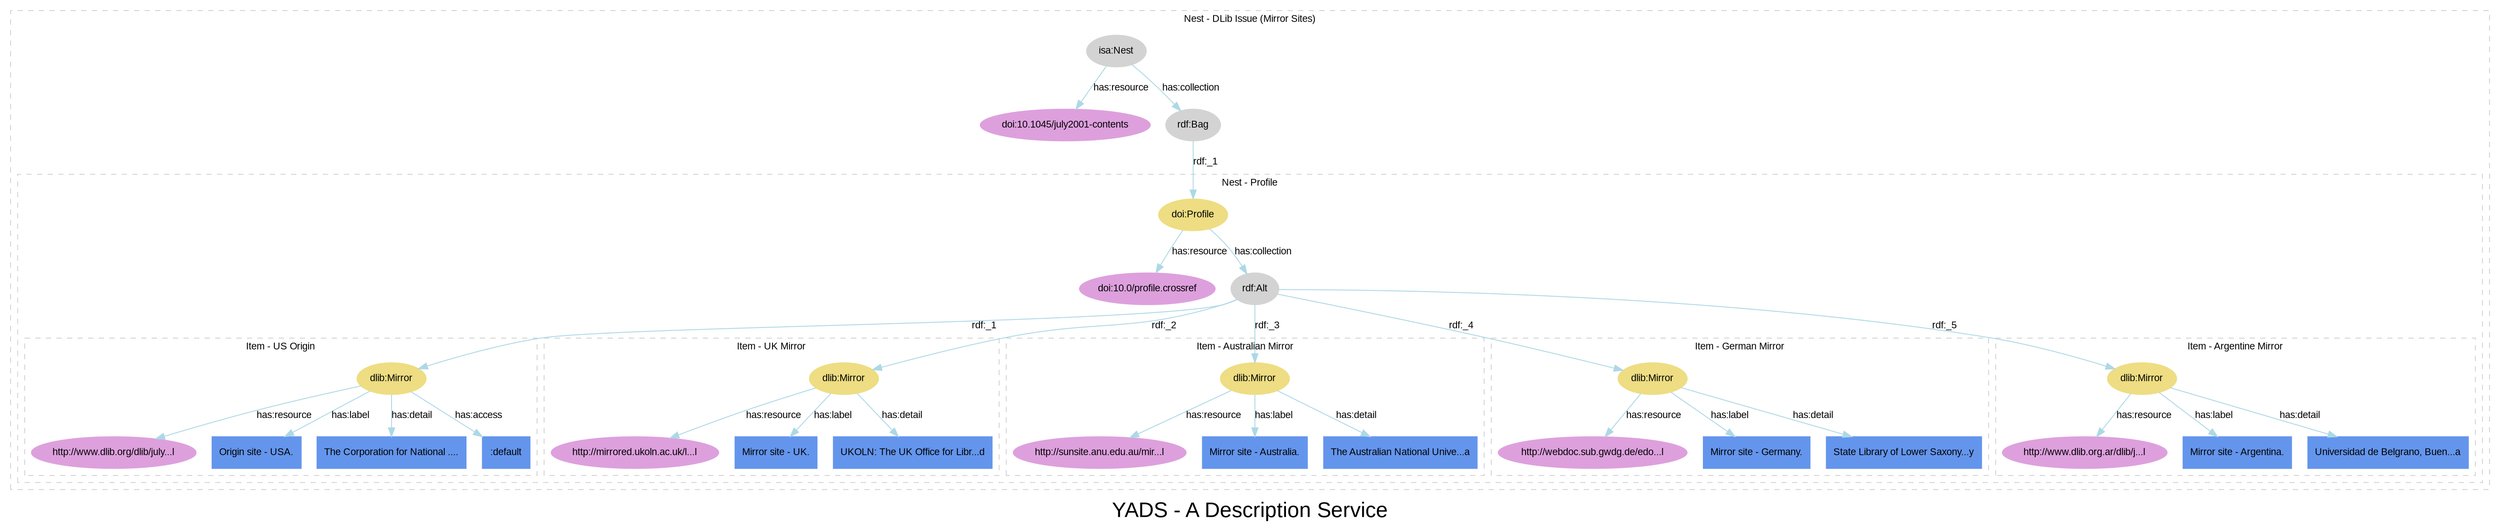 
digraph yads { 



graph [

  fontname=arial, fontsize=24

  label="YADS - A Description Service"

];

node [

  fontname=arial, fontsize=11, fontcolor=black,

  style=filled, color=cornflowerblue,

];

edge [

  fontname=arial, fontsize=11, fontcolor=black,

  style=filled, color=lightblue,

];

rankdir=TB;



subgraph cluster_1 {



  style=dashed; color=lightgrey;

  fontname=arial; fontsize=11;

  fontcolor="black"; label="Nest - DLib Issue (Mirror Sites)";



  ":_1" [label="isa:Nest", color=lightgrey, URL="http://www2.elsevier.co.uk/~tony/1014/yads-schema-2002-04-03#Nest"];

  ":_1" -> "doi:10.1045/july2001-contents" [label="has:resource", URL="http://www2.elsevier.co.uk/~tony/1014/yads-schema-2002-04-03#resource"];

  ":_1" -> ":_2" [label="has:collection", URL="http://www2.elsevier.co.uk/~tony/1014/yads-schema-2002-04-03#collection"];

  ":_2" [label="rdf:Bag", color=lightgrey];

  "doi:10.1045/july2001-contents" [color=plum, URL="http://dx.doi.org/10.1045/july2001-contents"];

  ":_2" [label="rdf:Bag", color=lightgrey, URL="http://www.w3.org/1999/02/22-rdf-syntax-ns#Bag"];

  ":_2" -> ":_3" [label="rdf:_1", URL="http://www.w3.org/1999/02/22-rdf-syntax-ns#_1"];

":_3" [label="isa:Nest"]



subgraph cluster_3 {



  style=dashed; color=lightgrey;

  fontname=arial; fontsize=11;

  fontcolor="black"; label="Nest - Profile";



  ":_3" [label="doi:Profile", color=lightgoldenrod];

  ":_3" -> "doi:10.0/profile.crossref" [label="has:resource", URL="http://www2.elsevier.co.uk/~tony/1014/yads-schema-2002-04-03#resource"];

  ":_3" -> ":_4" [label="has:collection", URL="http://www2.elsevier.co.uk/~tony/1014/yads-schema-2002-04-03#collection"];

  ":_4" [label="rdf:Alt", color=lightgrey];



  "doi:10.0/profile.crossref" [color=plum, URL="http://dx.doi.org/10.0/profile.crossref"];

  ":_4" [label="rdf:Alt", color=lightgrey, URL="http://www.w3.org/1999/02/22-rdf-syntax-ns#Alt"];

  ":_4" -> ":_5" [label="rdf:_1", URL="http://www.w3.org/1999/02/22-rdf-syntax-ns#_1"];

":_5" [label="isa:Item"]

  ":_4" -> ":_6" [label="rdf:_2", URL="http://www.w3.org/1999/02/22-rdf-syntax-ns#_2"];

":_6" [label="isa:Item"]

  ":_4" -> ":_7" [label="rdf:_3", URL="http://www.w3.org/1999/02/22-rdf-syntax-ns#_3"];

":_7" [label="isa:Item"]

  ":_4" -> ":_8" [label="rdf:_4", URL="http://www.w3.org/1999/02/22-rdf-syntax-ns#_4"];

":_8" [label="isa:Item"]

  ":_4" -> ":_9" [label="rdf:_5", URL="http://www.w3.org/1999/02/22-rdf-syntax-ns#_5"];

":_9" [label="isa:Item"]



subgraph cluster_5 {



  style=dashed; color=lightgrey;

  fontname=arial; fontsize=11;

  fontcolor="black"; label="Item - US Origin";



  ":_5" [label="dlib:Mirror", color=lightgoldenrod];

  ":_5" -> "http://www.dlib.org/dlib/july...l" [label="has:resource", URL="http://www2.elsevier.co.uk/~tony/1014/yads-schema-2002-04-03#resource"];



  ":_5" -> "node_2" [label="has:label", URL="http://www2.elsevier.co.uk/~tony/1014/yads-schema-2002-04-03#label"];

  ":_5" -> "node_3" [label="has:detail", URL="http://www2.elsevier.co.uk/~tony/1014/yads-schema-2002-04-03#detail"];

  ":_5" -> "node_4" [label="has:access", URL="http://www2.elsevier.co.uk/~tony/1014/yads-schema-2002-04-03#access"];

  "http://www.dlib.org/dlib/july...l" [color=plum, URL="http://www.dlib.org/dlib/july01/07contents.html"];

  "node_2" [shape=box, label="Origin site - USA."];

  "node_3" [shape=box, label="The Corporation for National ...."];

  "node_4" [shape=box, label=":default"];

}



subgraph cluster_6 {



  style=dashed; color=lightgrey;

  fontname=arial; fontsize=11;

  fontcolor="black"; label="Item - UK Mirror";



  ":_6" [label="dlib:Mirror", color=lightgoldenrod];

  ":_6" -> "http://mirrored.ukoln.ac.uk/l...l" [label="has:resource", URL="http://www2.elsevier.co.uk/~tony/1014/yads-schema-2002-04-03#resource"];



  ":_6" -> "node_6" [label="has:label", URL="http://www2.elsevier.co.uk/~tony/1014/yads-schema-2002-04-03#label"];

  ":_6" -> "node_7" [label="has:detail", URL="http://www2.elsevier.co.uk/~tony/1014/yads-schema-2002-04-03#detail"];

  "http://mirrored.ukoln.ac.uk/l...l" [color=plum, URL="http://mirrored.ukoln.ac.uk/lis-journals/dlib/dlib/dlib/july01/07contents.html"];

  "node_6" [shape=box, label="Mirror site - UK."];

  "node_7" [shape=box, label="UKOLN: The UK Office for Libr...d"];

}



subgraph cluster_7 {



  style=dashed; color=lightgrey;

  fontname=arial; fontsize=11;

  fontcolor="black"; label="Item - Australian Mirror";



  ":_7" [label="dlib:Mirror", color=lightgoldenrod];

  ":_7" -> "http://sunsite.anu.edu.au/mir...l" [label="has:resource", URL="http://www2.elsevier.co.uk/~tony/1014/yads-schema-2002-04-03#resource"];



  ":_7" -> "node_9" [label="has:label", URL="http://www2.elsevier.co.uk/~tony/1014/yads-schema-2002-04-03#label"];

  ":_7" -> "node_10" [label="has:detail", URL="http://www2.elsevier.co.uk/~tony/1014/yads-schema-2002-04-03#detail"];

  "http://sunsite.anu.edu.au/mir...l" [color=plum, URL="http://sunsite.anu.edu.au/mirrors/dlib/dlib/july01/07contents.html"];

  "node_9" [shape=box, label="Mirror site - Australia."];

  "node_10" [shape=box, label="The Australian National Unive...a"];

}



subgraph cluster_8 {



  style=dashed; color=lightgrey;

  fontname=arial; fontsize=11;

  fontcolor="black"; label="Item - German Mirror";



  ":_8" [label="dlib:Mirror", color=lightgoldenrod];

  ":_8" -> "http://webdoc.sub.gwdg.de/edo...l" [label="has:resource", URL="http://www2.elsevier.co.uk/~tony/1014/yads-schema-2002-04-03#resource"];



  ":_8" -> "node_12" [label="has:label", URL="http://www2.elsevier.co.uk/~tony/1014/yads-schema-2002-04-03#label"];

  ":_8" -> "node_13" [label="has:detail", URL="http://www2.elsevier.co.uk/~tony/1014/yads-schema-2002-04-03#detail"];

  "http://webdoc.sub.gwdg.de/edo...l" [color=plum, URL="http://webdoc.sub.gwdg.de/edoc/aw/d-lib/dlib/july01/07contents.html"];

  "node_12" [shape=box, label="Mirror site - Germany."];

  "node_13" [shape=box, label="State Library of Lower Saxony...y"];

}



subgraph cluster_9 {



  style=dashed; color=lightgrey;

  fontname=arial; fontsize=11;

  fontcolor="black"; label="Item - Argentine Mirror";



  ":_9" [label="dlib:Mirror", color=lightgoldenrod];

  ":_9" -> "http://www.dlib.org.ar/dlib/j...l" [label="has:resource", URL="http://www2.elsevier.co.uk/~tony/1014/yads-schema-2002-04-03#resource"];



  ":_9" -> "node_15" [label="has:label", URL="http://www2.elsevier.co.uk/~tony/1014/yads-schema-2002-04-03#label"];

  ":_9" -> "node_16" [label="has:detail", URL="http://www2.elsevier.co.uk/~tony/1014/yads-schema-2002-04-03#detail"];

  "http://www.dlib.org.ar/dlib/j...l" [color=plum, URL="http://www.dlib.org.ar/dlib/july01/07contents.html"];

  "node_15" [shape=box, label="Mirror site - Argentina."];

  "node_16" [shape=box, label="Universidad de Belgrano, Buen...a"];

}



}



}



}

